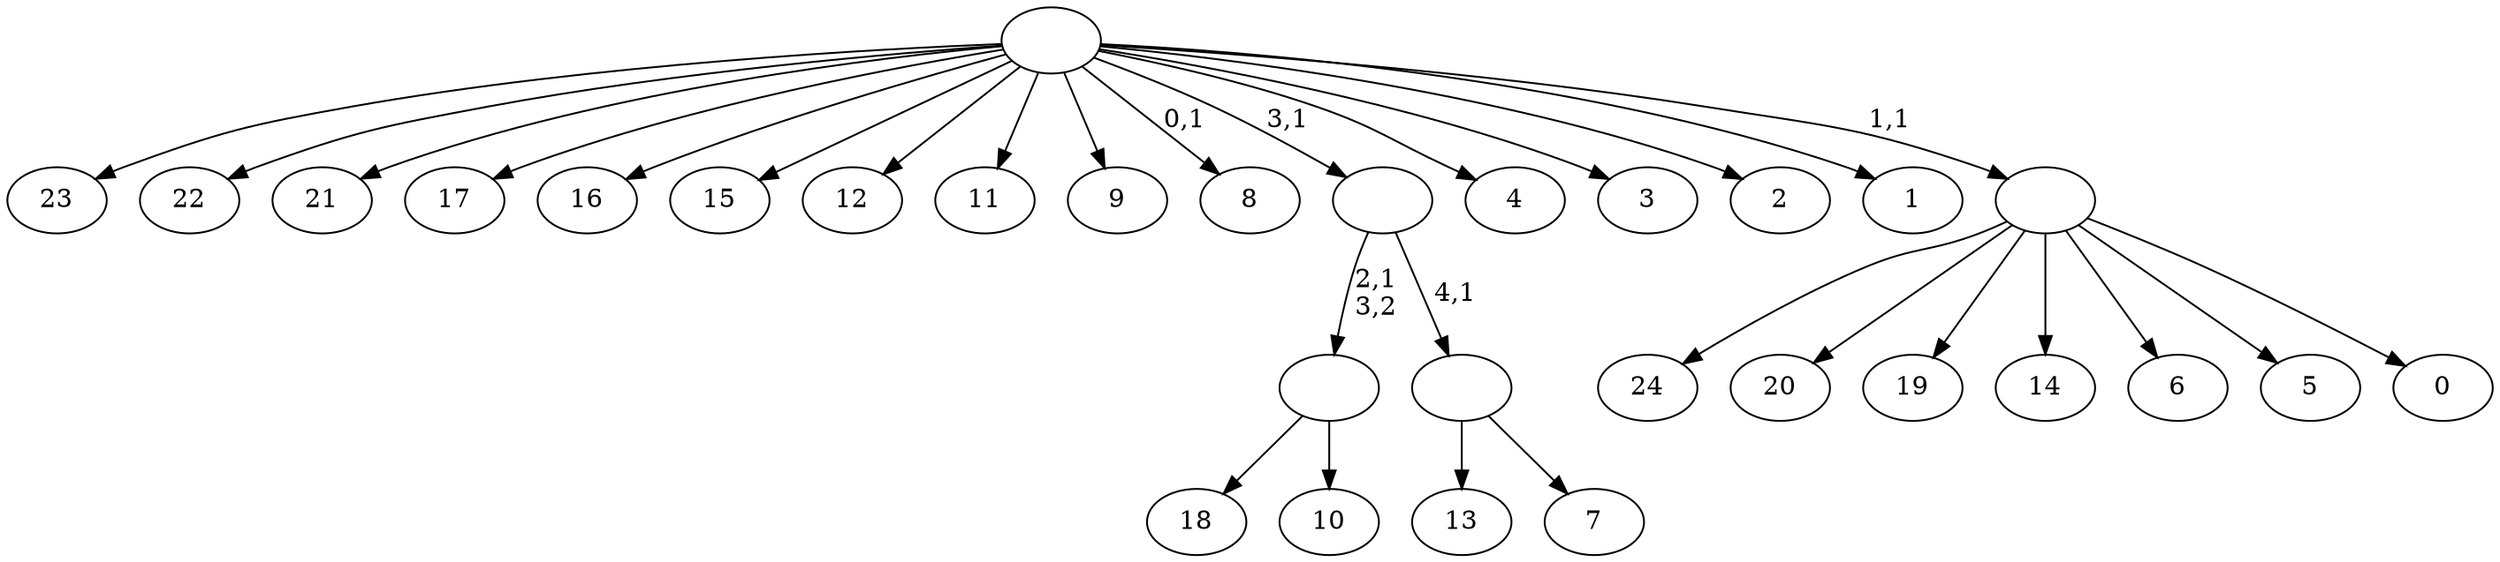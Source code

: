 digraph T {
	30 [label="24"]
	29 [label="23"]
	28 [label="22"]
	27 [label="21"]
	26 [label="20"]
	25 [label="19"]
	24 [label="18"]
	23 [label="17"]
	22 [label="16"]
	21 [label="15"]
	20 [label="14"]
	19 [label="13"]
	18 [label="12"]
	17 [label="11"]
	16 [label="10"]
	15 [label=""]
	14 [label="9"]
	13 [label="8"]
	11 [label="7"]
	10 [label=""]
	9 [label=""]
	8 [label="6"]
	7 [label="5"]
	6 [label="4"]
	5 [label="3"]
	4 [label="2"]
	3 [label="1"]
	2 [label="0"]
	1 [label=""]
	0 [label=""]
	15 -> 24 [label=""]
	15 -> 16 [label=""]
	10 -> 19 [label=""]
	10 -> 11 [label=""]
	9 -> 15 [label="2,1\n3,2"]
	9 -> 10 [label="4,1"]
	1 -> 30 [label=""]
	1 -> 26 [label=""]
	1 -> 25 [label=""]
	1 -> 20 [label=""]
	1 -> 8 [label=""]
	1 -> 7 [label=""]
	1 -> 2 [label=""]
	0 -> 13 [label="0,1"]
	0 -> 29 [label=""]
	0 -> 28 [label=""]
	0 -> 27 [label=""]
	0 -> 23 [label=""]
	0 -> 22 [label=""]
	0 -> 21 [label=""]
	0 -> 18 [label=""]
	0 -> 17 [label=""]
	0 -> 14 [label=""]
	0 -> 9 [label="3,1"]
	0 -> 6 [label=""]
	0 -> 5 [label=""]
	0 -> 4 [label=""]
	0 -> 3 [label=""]
	0 -> 1 [label="1,1"]
}
